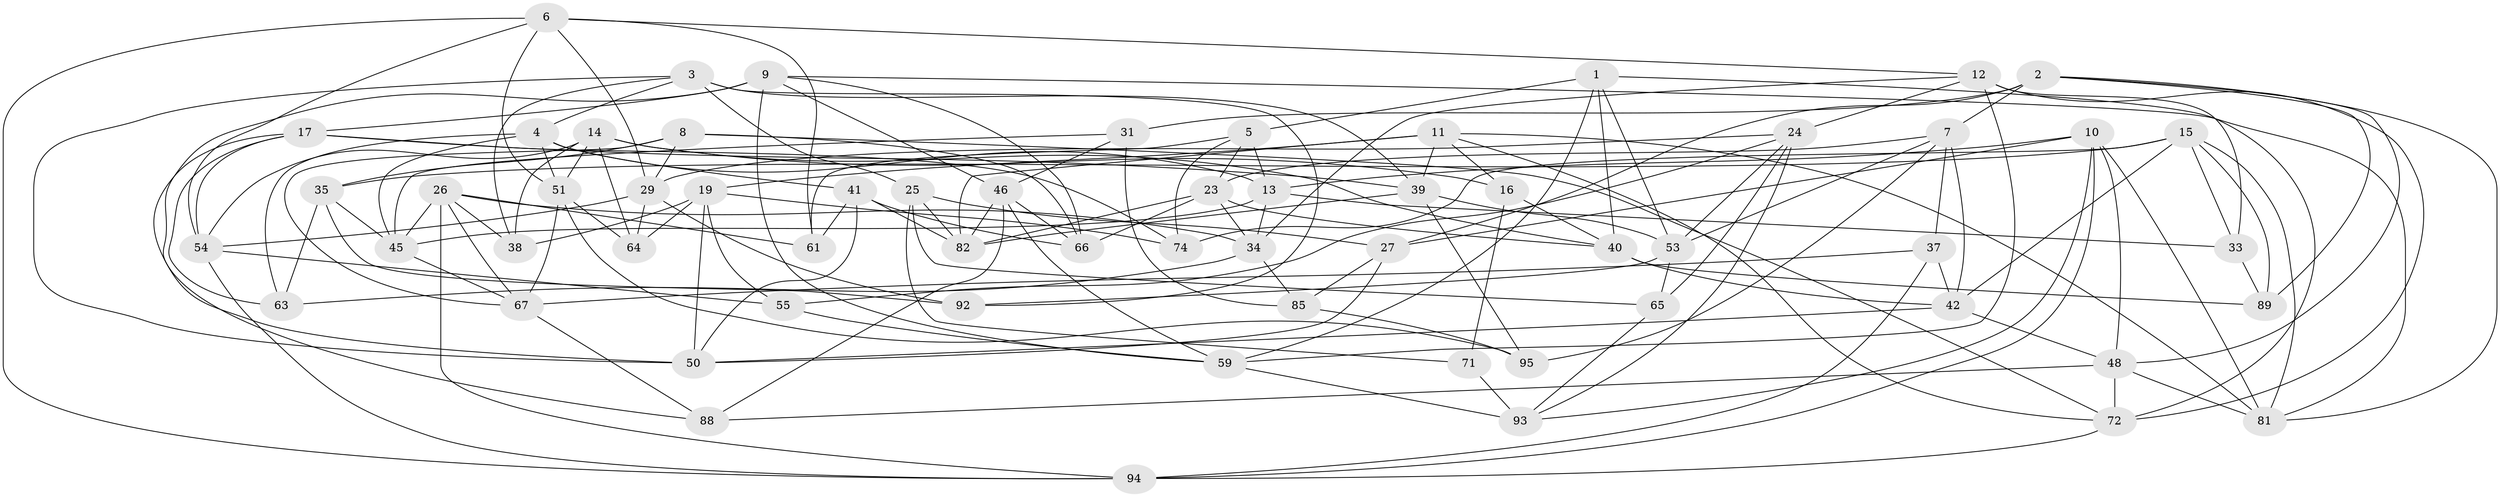 // Generated by graph-tools (version 1.1) at 2025/24/03/03/25 07:24:23]
// undirected, 61 vertices, 161 edges
graph export_dot {
graph [start="1"]
  node [color=gray90,style=filled];
  1 [super="+18"];
  2 [super="+62"];
  3 [super="+28"];
  4 [super="+80"];
  5 [super="+52"];
  6 [super="+75"];
  7 [super="+43"];
  8 [super="+36"];
  9 [super="+87"];
  10 [super="+32"];
  11 [super="+22"];
  12 [super="+20"];
  13 [super="+70"];
  14 [super="+21"];
  15 [super="+44"];
  16;
  17 [super="+76"];
  19 [super="+30"];
  23 [super="+56"];
  24 [super="+104"];
  25 [super="+57"];
  26 [super="+98"];
  27 [super="+99"];
  29 [super="+103"];
  31;
  33;
  34 [super="+84"];
  35 [super="+47"];
  37;
  38;
  39 [super="+69"];
  40 [super="+49"];
  41 [super="+77"];
  42 [super="+60"];
  45 [super="+58"];
  46 [super="+101"];
  48 [super="+90"];
  50 [super="+73"];
  51 [super="+97"];
  53 [super="+68"];
  54 [super="+79"];
  55;
  59 [super="+91"];
  61;
  63;
  64;
  65;
  66 [super="+78"];
  67 [super="+86"];
  71;
  72 [super="+105"];
  74;
  81 [super="+100"];
  82 [super="+83"];
  85;
  88;
  89;
  92;
  93 [super="+96"];
  94 [super="+102"];
  95;
  1 -- 5 [weight=2];
  1 -- 40;
  1 -- 59;
  1 -- 72;
  1 -- 53;
  2 -- 27;
  2 -- 31;
  2 -- 89;
  2 -- 7;
  2 -- 48;
  2 -- 81;
  3 -- 25;
  3 -- 39;
  3 -- 50;
  3 -- 4;
  3 -- 38;
  3 -- 92;
  4 -- 63;
  4 -- 41;
  4 -- 13;
  4 -- 51;
  4 -- 45;
  5 -- 74;
  5 -- 13;
  5 -- 61;
  5 -- 23;
  6 -- 29;
  6 -- 54;
  6 -- 94;
  6 -- 51;
  6 -- 12;
  6 -- 61;
  7 -- 23;
  7 -- 53;
  7 -- 37;
  7 -- 95;
  7 -- 42;
  8 -- 72;
  8 -- 67;
  8 -- 66;
  8 -- 35 [weight=2];
  8 -- 29;
  9 -- 59;
  9 -- 17;
  9 -- 66;
  9 -- 46;
  9 -- 50;
  9 -- 81;
  10 -- 13;
  10 -- 93;
  10 -- 81;
  10 -- 94;
  10 -- 48;
  10 -- 27;
  11 -- 39;
  11 -- 16;
  11 -- 72;
  11 -- 19;
  11 -- 81;
  11 -- 82;
  12 -- 34;
  12 -- 24;
  12 -- 72;
  12 -- 33;
  12 -- 59;
  13 -- 45;
  13 -- 33;
  13 -- 34;
  14 -- 64;
  14 -- 38;
  14 -- 54;
  14 -- 16;
  14 -- 40;
  14 -- 51;
  15 -- 74;
  15 -- 89;
  15 -- 81;
  15 -- 33;
  15 -- 42;
  15 -- 35;
  16 -- 71;
  16 -- 40;
  17 -- 74;
  17 -- 88;
  17 -- 39;
  17 -- 63;
  17 -- 54;
  19 -- 55;
  19 -- 64;
  19 -- 74;
  19 -- 50;
  19 -- 38;
  23 -- 82;
  23 -- 66;
  23 -- 40;
  23 -- 34;
  24 -- 55;
  24 -- 53;
  24 -- 65;
  24 -- 93;
  24 -- 29;
  25 -- 65;
  25 -- 71;
  25 -- 27 [weight=2];
  25 -- 82;
  26 -- 45;
  26 -- 61;
  26 -- 94;
  26 -- 38;
  26 -- 67;
  26 -- 34;
  27 -- 85;
  27 -- 50;
  29 -- 92;
  29 -- 64;
  29 -- 54;
  31 -- 85;
  31 -- 46;
  31 -- 45;
  33 -- 89;
  34 -- 85;
  34 -- 63;
  35 -- 45;
  35 -- 92;
  35 -- 63;
  37 -- 67;
  37 -- 94;
  37 -- 42;
  39 -- 53;
  39 -- 82;
  39 -- 95;
  40 -- 42;
  40 -- 89;
  41 -- 61;
  41 -- 66 [weight=2];
  41 -- 82;
  41 -- 50;
  42 -- 50;
  42 -- 48;
  45 -- 67;
  46 -- 88;
  46 -- 66;
  46 -- 82;
  46 -- 59;
  48 -- 72;
  48 -- 88;
  48 -- 81;
  51 -- 64;
  51 -- 67;
  51 -- 95;
  53 -- 65;
  53 -- 92;
  54 -- 94;
  54 -- 55;
  55 -- 59;
  59 -- 93;
  65 -- 93;
  67 -- 88;
  71 -- 93 [weight=2];
  72 -- 94;
  85 -- 95;
}

